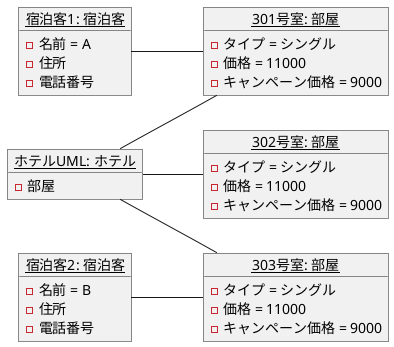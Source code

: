 @startuml ホテル宿泊予約
left to right direction
object "<u>宿泊客1: 宿泊客</u>" as customer1 {
- 名前 = A
- 住所
- 電話番号
}
object "<u>宿泊客2: 宿泊客</u>" as customer2 {
- 名前 = B
- 住所
- 電話番号
}
object "<u>ホテルUML: ホテル</u>" as hotel {
- 部屋
}
object "<u>301号室: 部屋</u>" as room1 {
- タイプ = シングル
- 価格 = 11000
- キャンペーン価格 = 9000
}
object "<u>302号室: 部屋</u>" as room2 {
- タイプ = シングル
- 価格 = 11000
- キャンペーン価格 = 9000
}
object "<u>303号室: 部屋</u>" as room3 {
- タイプ = シングル
- 価格 = 11000
- キャンペーン価格 = 9000
}
customer1 -- room1
hotel -- room1
customer2 -- room3
hotel -- room2
hotel -- room3
@enduml